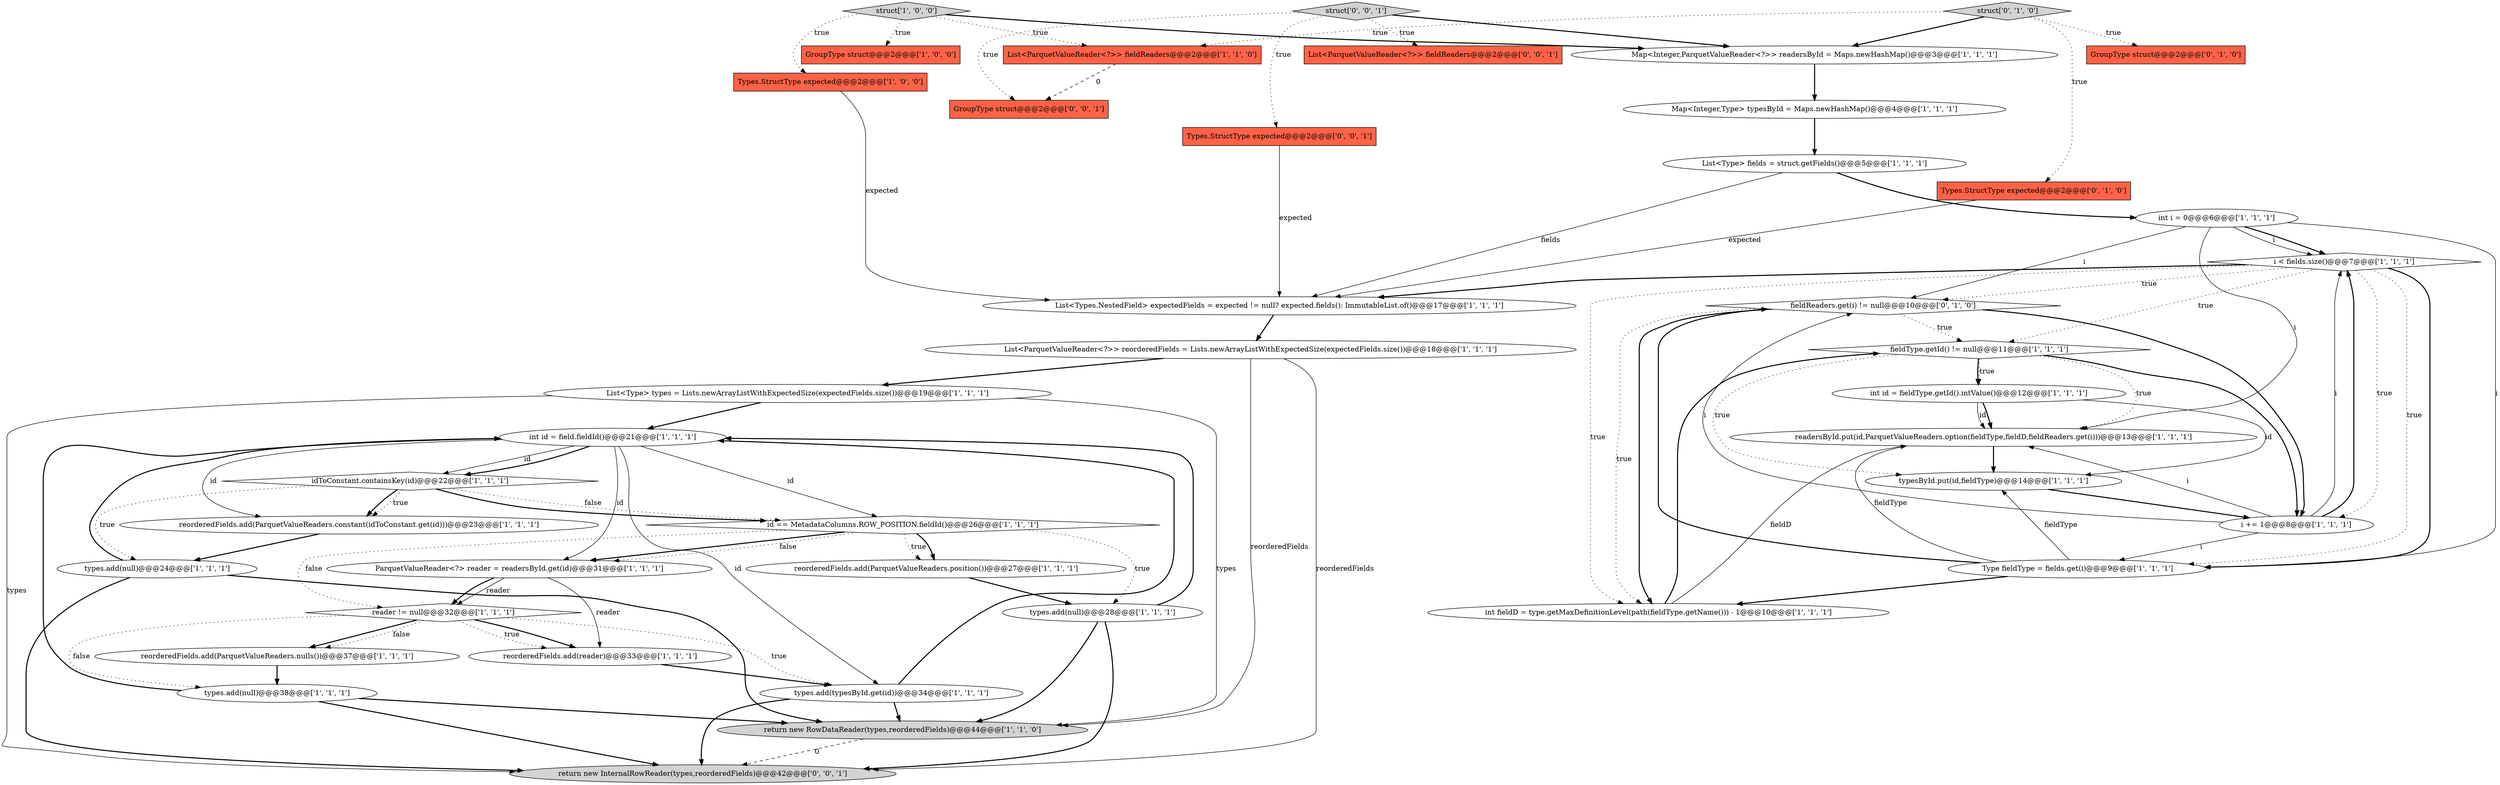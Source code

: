 digraph {
23 [style = filled, label = "return new RowDataReader(types,reorderedFields)@@@44@@@['1', '1', '0']", fillcolor = lightgray, shape = ellipse image = "AAA0AAABBB1BBB"];
9 [style = filled, label = "Map<Integer,Type> typesById = Maps.newHashMap()@@@4@@@['1', '1', '1']", fillcolor = white, shape = ellipse image = "AAA0AAABBB1BBB"];
36 [style = filled, label = "fieldReaders.get(i) != null@@@10@@@['0', '1', '0']", fillcolor = white, shape = diamond image = "AAA1AAABBB2BBB"];
8 [style = filled, label = "struct['1', '0', '0']", fillcolor = lightgray, shape = diamond image = "AAA0AAABBB1BBB"];
15 [style = filled, label = "List<ParquetValueReader<?>> reorderedFields = Lists.newArrayListWithExpectedSize(expectedFields.size())@@@18@@@['1', '1', '1']", fillcolor = white, shape = ellipse image = "AAA0AAABBB1BBB"];
19 [style = filled, label = "fieldType.getId() != null@@@11@@@['1', '1', '1']", fillcolor = white, shape = diamond image = "AAA0AAABBB1BBB"];
16 [style = filled, label = "Type fieldType = fields.get(i)@@@9@@@['1', '1', '1']", fillcolor = white, shape = ellipse image = "AAA0AAABBB1BBB"];
29 [style = filled, label = "Map<Integer,ParquetValueReader<?>> readersById = Maps.newHashMap()@@@3@@@['1', '1', '1']", fillcolor = white, shape = ellipse image = "AAA0AAABBB1BBB"];
41 [style = filled, label = "struct['0', '0', '1']", fillcolor = lightgray, shape = diamond image = "AAA0AAABBB3BBB"];
11 [style = filled, label = "readersById.put(id,ParquetValueReaders.option(fieldType,fieldD,fieldReaders.get(i)))@@@13@@@['1', '1', '1']", fillcolor = white, shape = ellipse image = "AAA0AAABBB1BBB"];
18 [style = filled, label = "reader != null@@@32@@@['1', '1', '1']", fillcolor = white, shape = diamond image = "AAA0AAABBB1BBB"];
20 [style = filled, label = "typesById.put(id,fieldType)@@@14@@@['1', '1', '1']", fillcolor = white, shape = ellipse image = "AAA0AAABBB1BBB"];
1 [style = filled, label = "GroupType struct@@@2@@@['1', '0', '0']", fillcolor = tomato, shape = box image = "AAA0AAABBB1BBB"];
12 [style = filled, label = "types.add(null)@@@28@@@['1', '1', '1']", fillcolor = white, shape = ellipse image = "AAA0AAABBB1BBB"];
30 [style = filled, label = "int id = field.fieldId()@@@21@@@['1', '1', '1']", fillcolor = white, shape = ellipse image = "AAA0AAABBB1BBB"];
38 [style = filled, label = "List<ParquetValueReader<?>> fieldReaders@@@2@@@['0', '0', '1']", fillcolor = tomato, shape = box image = "AAA0AAABBB3BBB"];
24 [style = filled, label = "int fieldD = type.getMaxDefinitionLevel(path(fieldType.getName())) - 1@@@10@@@['1', '1', '1']", fillcolor = white, shape = ellipse image = "AAA0AAABBB1BBB"];
7 [style = filled, label = "i < fields.size()@@@7@@@['1', '1', '1']", fillcolor = white, shape = diamond image = "AAA0AAABBB1BBB"];
26 [style = filled, label = "int i = 0@@@6@@@['1', '1', '1']", fillcolor = white, shape = ellipse image = "AAA0AAABBB1BBB"];
34 [style = filled, label = "struct['0', '1', '0']", fillcolor = lightgray, shape = diamond image = "AAA0AAABBB2BBB"];
0 [style = filled, label = "Types.StructType expected@@@2@@@['1', '0', '0']", fillcolor = tomato, shape = box image = "AAA0AAABBB1BBB"];
25 [style = filled, label = "reorderedFields.add(ParquetValueReaders.constant(idToConstant.get(id)))@@@23@@@['1', '1', '1']", fillcolor = white, shape = ellipse image = "AAA0AAABBB1BBB"];
31 [style = filled, label = "int id = fieldType.getId().intValue()@@@12@@@['1', '1', '1']", fillcolor = white, shape = ellipse image = "AAA0AAABBB1BBB"];
14 [style = filled, label = "ParquetValueReader<?> reader = readersById.get(id)@@@31@@@['1', '1', '1']", fillcolor = white, shape = ellipse image = "AAA0AAABBB1BBB"];
2 [style = filled, label = "List<Type> types = Lists.newArrayListWithExpectedSize(expectedFields.size())@@@19@@@['1', '1', '1']", fillcolor = white, shape = ellipse image = "AAA0AAABBB1BBB"];
17 [style = filled, label = "reorderedFields.add(ParquetValueReaders.position())@@@27@@@['1', '1', '1']", fillcolor = white, shape = ellipse image = "AAA0AAABBB1BBB"];
35 [style = filled, label = "GroupType struct@@@2@@@['0', '1', '0']", fillcolor = tomato, shape = box image = "AAA0AAABBB2BBB"];
28 [style = filled, label = "List<ParquetValueReader<?>> fieldReaders@@@2@@@['1', '1', '0']", fillcolor = tomato, shape = box image = "AAA0AAABBB1BBB"];
22 [style = filled, label = "types.add(null)@@@24@@@['1', '1', '1']", fillcolor = white, shape = ellipse image = "AAA0AAABBB1BBB"];
3 [style = filled, label = "id == MetadataColumns.ROW_POSITION.fieldId()@@@26@@@['1', '1', '1']", fillcolor = white, shape = diamond image = "AAA0AAABBB1BBB"];
27 [style = filled, label = "types.add(typesById.get(id))@@@34@@@['1', '1', '1']", fillcolor = white, shape = ellipse image = "AAA0AAABBB1BBB"];
21 [style = filled, label = "reorderedFields.add(ParquetValueReaders.nulls())@@@37@@@['1', '1', '1']", fillcolor = white, shape = ellipse image = "AAA0AAABBB1BBB"];
32 [style = filled, label = "List<Types.NestedField> expectedFields = expected != null? expected.fields(): ImmutableList.of()@@@17@@@['1', '1', '1']", fillcolor = white, shape = ellipse image = "AAA0AAABBB1BBB"];
37 [style = filled, label = "Types.StructType expected@@@2@@@['0', '0', '1']", fillcolor = tomato, shape = box image = "AAA0AAABBB3BBB"];
13 [style = filled, label = "types.add(null)@@@38@@@['1', '1', '1']", fillcolor = white, shape = ellipse image = "AAA0AAABBB1BBB"];
4 [style = filled, label = "reorderedFields.add(reader)@@@33@@@['1', '1', '1']", fillcolor = white, shape = ellipse image = "AAA0AAABBB1BBB"];
40 [style = filled, label = "GroupType struct@@@2@@@['0', '0', '1']", fillcolor = tomato, shape = box image = "AAA0AAABBB3BBB"];
39 [style = filled, label = "return new InternalRowReader(types,reorderedFields)@@@42@@@['0', '0', '1']", fillcolor = lightgray, shape = ellipse image = "AAA0AAABBB3BBB"];
5 [style = filled, label = "idToConstant.containsKey(id)@@@22@@@['1', '1', '1']", fillcolor = white, shape = diamond image = "AAA0AAABBB1BBB"];
10 [style = filled, label = "i += 1@@@8@@@['1', '1', '1']", fillcolor = white, shape = ellipse image = "AAA0AAABBB1BBB"];
6 [style = filled, label = "List<Type> fields = struct.getFields()@@@5@@@['1', '1', '1']", fillcolor = white, shape = ellipse image = "AAA0AAABBB1BBB"];
33 [style = filled, label = "Types.StructType expected@@@2@@@['0', '1', '0']", fillcolor = tomato, shape = box image = "AAA0AAABBB2BBB"];
3->12 [style = dotted, label="true"];
18->13 [style = dotted, label="false"];
5->22 [style = dotted, label="true"];
5->3 [style = dotted, label="false"];
20->10 [style = bold, label=""];
37->32 [style = solid, label="expected"];
3->17 [style = dotted, label="true"];
15->23 [style = solid, label="reorderedFields"];
12->23 [style = bold, label=""];
26->7 [style = solid, label="i"];
30->3 [style = solid, label="id"];
12->30 [style = bold, label=""];
16->11 [style = solid, label="fieldType"];
3->17 [style = bold, label=""];
19->11 [style = dotted, label="true"];
0->32 [style = solid, label="expected"];
27->30 [style = bold, label=""];
34->28 [style = dotted, label="true"];
41->40 [style = dotted, label="true"];
18->21 [style = bold, label=""];
36->24 [style = bold, label=""];
8->28 [style = dotted, label="true"];
30->27 [style = solid, label="id"];
34->29 [style = bold, label=""];
10->7 [style = solid, label="i"];
12->39 [style = bold, label=""];
22->30 [style = bold, label=""];
3->14 [style = bold, label=""];
31->11 [style = solid, label="id"];
11->20 [style = bold, label=""];
13->39 [style = bold, label=""];
23->39 [style = dashed, label="0"];
26->11 [style = solid, label="i"];
7->10 [style = dotted, label="true"];
7->16 [style = bold, label=""];
30->14 [style = solid, label="id"];
15->2 [style = bold, label=""];
19->20 [style = dotted, label="true"];
7->32 [style = bold, label=""];
10->7 [style = bold, label=""];
31->20 [style = solid, label="id"];
3->14 [style = dotted, label="false"];
10->11 [style = solid, label="i"];
7->24 [style = dotted, label="true"];
30->5 [style = solid, label="id"];
28->40 [style = dashed, label="0"];
10->36 [style = solid, label="i"];
8->0 [style = dotted, label="true"];
21->13 [style = bold, label=""];
3->18 [style = dotted, label="false"];
33->32 [style = solid, label="expected"];
2->39 [style = solid, label="types"];
31->11 [style = bold, label=""];
26->16 [style = solid, label="i"];
6->26 [style = bold, label=""];
13->23 [style = bold, label=""];
26->36 [style = solid, label="i"];
4->27 [style = bold, label=""];
36->10 [style = bold, label=""];
24->11 [style = solid, label="fieldD"];
9->6 [style = bold, label=""];
18->4 [style = dotted, label="true"];
7->36 [style = dotted, label="true"];
41->37 [style = dotted, label="true"];
36->19 [style = dotted, label="true"];
14->18 [style = solid, label="reader"];
24->19 [style = bold, label=""];
5->3 [style = bold, label=""];
34->33 [style = dotted, label="true"];
2->23 [style = solid, label="types"];
8->1 [style = dotted, label="true"];
7->16 [style = dotted, label="true"];
36->24 [style = dotted, label="true"];
22->39 [style = bold, label=""];
10->16 [style = solid, label="i"];
29->9 [style = bold, label=""];
16->24 [style = bold, label=""];
7->19 [style = dotted, label="true"];
27->39 [style = bold, label=""];
19->10 [style = bold, label=""];
13->30 [style = bold, label=""];
14->18 [style = bold, label=""];
6->32 [style = solid, label="fields"];
27->23 [style = bold, label=""];
34->35 [style = dotted, label="true"];
17->12 [style = bold, label=""];
16->36 [style = bold, label=""];
30->25 [style = solid, label="id"];
16->20 [style = solid, label="fieldType"];
14->4 [style = solid, label="reader"];
19->31 [style = dotted, label="true"];
8->29 [style = bold, label=""];
18->27 [style = dotted, label="true"];
41->29 [style = bold, label=""];
15->39 [style = solid, label="reorderedFields"];
5->25 [style = bold, label=""];
18->21 [style = dotted, label="false"];
30->5 [style = bold, label=""];
2->30 [style = bold, label=""];
26->7 [style = bold, label=""];
5->25 [style = dotted, label="true"];
19->31 [style = bold, label=""];
22->23 [style = bold, label=""];
41->38 [style = dotted, label="true"];
25->22 [style = bold, label=""];
32->15 [style = bold, label=""];
18->4 [style = bold, label=""];
}
